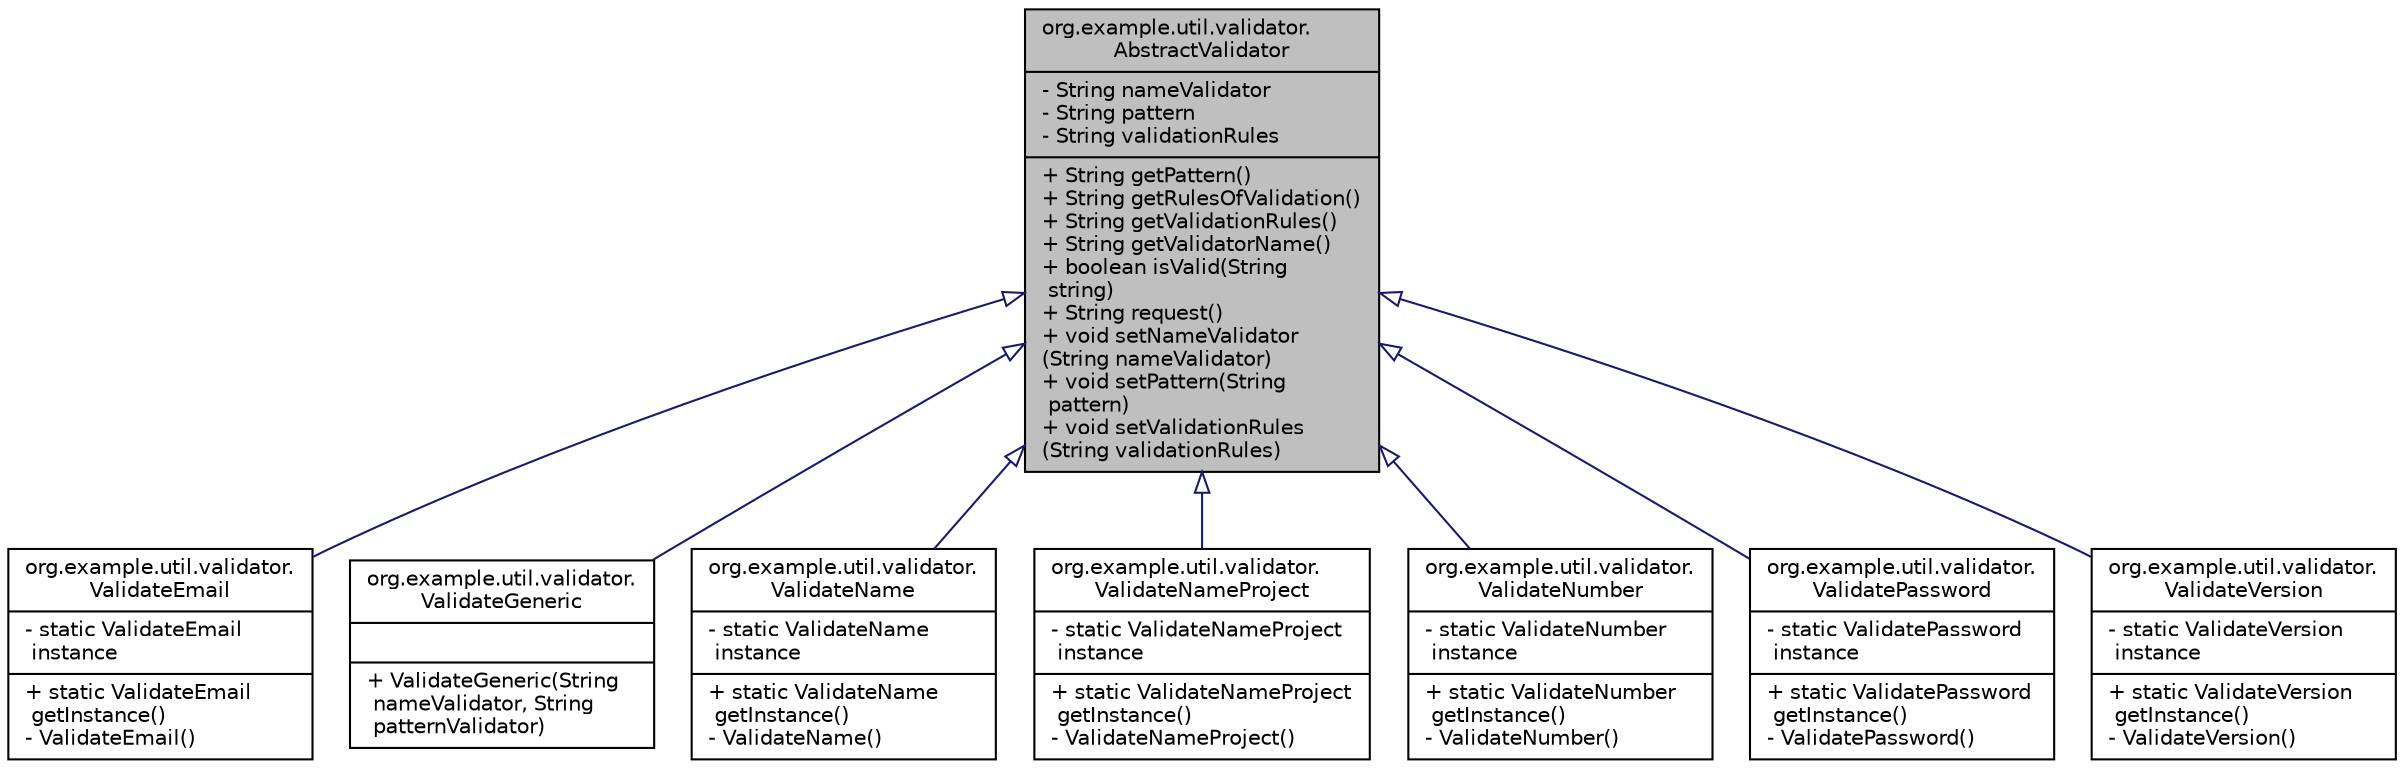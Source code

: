 digraph "org.example.util.validator.AbstractValidator"
{
 // LATEX_PDF_SIZE
  edge [fontname="Helvetica",fontsize="10",labelfontname="Helvetica",labelfontsize="10"];
  node [fontname="Helvetica",fontsize="10",shape=record];
  Node1 [label="{org.example.util.validator.\lAbstractValidator\n|- String nameValidator\l- String pattern\l- String validationRules\l|+ String getPattern()\l+ String getRulesOfValidation()\l+ String getValidationRules()\l+ String getValidatorName()\l+ boolean isValid(String\l string)\l+ String request()\l+ void setNameValidator\l(String nameValidator)\l+ void setPattern(String\l pattern)\l+ void setValidationRules\l(String validationRules)\l}",height=0.2,width=0.4,color="black", fillcolor="grey75", style="filled", fontcolor="black",tooltip="Questa interfaccia permette la validazione di una Stringa con l' elemento oggetto della classe."];
  Node1 -> Node2 [dir="back",color="midnightblue",fontsize="10",style="solid",arrowtail="onormal",fontname="Helvetica"];
  Node2 [label="{org.example.util.validator.\lValidateEmail\n|- static ValidateEmail\l instance\l|+ static ValidateEmail\l getInstance()\l-  ValidateEmail()\l}",height=0.2,width=0.4,color="black", fillcolor="white", style="filled",URL="$d1/d09/a00077.html",tooltip="Demonstration for PlantUML."];
  Node1 -> Node3 [dir="back",color="midnightblue",fontsize="10",style="solid",arrowtail="onormal",fontname="Helvetica"];
  Node3 [label="{org.example.util.validator.\lValidateGeneric\n||+  ValidateGeneric(String\l nameValidator, String\l patternValidator)\l}",height=0.2,width=0.4,color="black", fillcolor="white", style="filled",URL="$d8/d53/a00081.html",tooltip="Questa classe permette di validare un oggetto."];
  Node1 -> Node4 [dir="back",color="midnightblue",fontsize="10",style="solid",arrowtail="onormal",fontname="Helvetica"];
  Node4 [label="{org.example.util.validator.\lValidateName\n|- static ValidateName\l instance\l|+ static ValidateName\l getInstance()\l-  ValidateName()\l}",height=0.2,width=0.4,color="black", fillcolor="white", style="filled",URL="$df/d13/a00085.html",tooltip="The type Validate name."];
  Node1 -> Node5 [dir="back",color="midnightblue",fontsize="10",style="solid",arrowtail="onormal",fontname="Helvetica"];
  Node5 [label="{org.example.util.validator.\lValidateNameProject\n|- static ValidateNameProject\l instance\l|+ static ValidateNameProject\l getInstance()\l-  ValidateNameProject()\l}",height=0.2,width=0.4,color="black", fillcolor="white", style="filled",URL="$db/dab/a00089.html",tooltip="The type Validate name project."];
  Node1 -> Node6 [dir="back",color="midnightblue",fontsize="10",style="solid",arrowtail="onormal",fontname="Helvetica"];
  Node6 [label="{org.example.util.validator.\lValidateNumber\n|- static ValidateNumber\l instance\l|+ static ValidateNumber\l getInstance()\l-  ValidateNumber()\l}",height=0.2,width=0.4,color="black", fillcolor="white", style="filled",URL="$d4/d7d/a00093.html",tooltip="The type Validate number."];
  Node1 -> Node7 [dir="back",color="midnightblue",fontsize="10",style="solid",arrowtail="onormal",fontname="Helvetica"];
  Node7 [label="{org.example.util.validator.\lValidatePassword\n|- static ValidatePassword\l instance\l|+ static ValidatePassword\l getInstance()\l-  ValidatePassword()\l}",height=0.2,width=0.4,color="black", fillcolor="white", style="filled",URL="$d1/d84/a00097.html",tooltip="The type Validate password."];
  Node1 -> Node8 [dir="back",color="midnightblue",fontsize="10",style="solid",arrowtail="onormal",fontname="Helvetica"];
  Node8 [label="{org.example.util.validator.\lValidateVersion\n|- static ValidateVersion\l instance\l|+ static ValidateVersion\l getInstance()\l-  ValidateVersion()\l}",height=0.2,width=0.4,color="black", fillcolor="white", style="filled",URL="$d4/d3a/a00101.html",tooltip="The type Validate version."];
}
